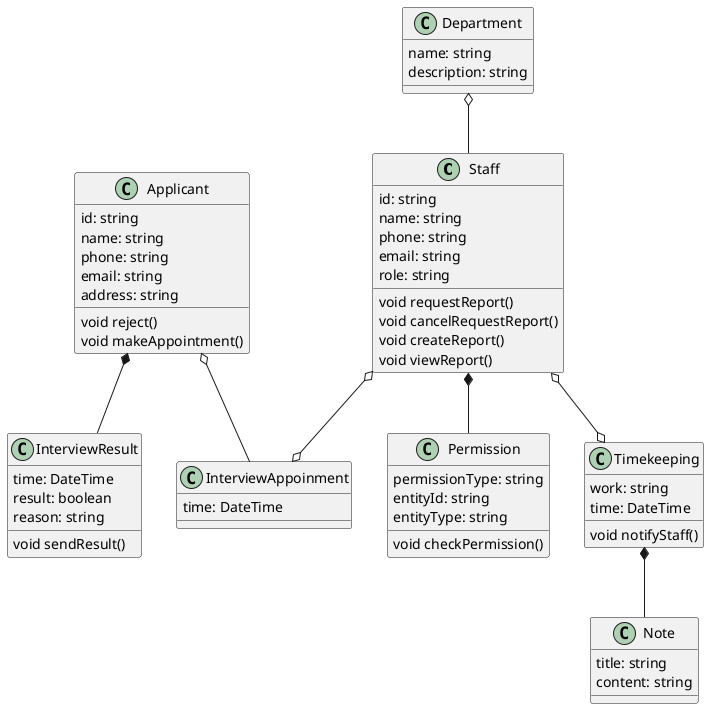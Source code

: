 @startuml "Class diagram"
class Staff {
    id: string
    name: string
    phone: string
    email: string
    role: string

    void requestReport()
    void cancelRequestReport()
    void createReport()
    void viewReport()
}

class Permission {
    permissionType: string
    entityId: string
    entityType: string

    void checkPermission()
}

class Timekeeping {
    work: string
    time: DateTime

    void notifyStaff()
}

class Note {
    title: string
    content: string
}

class Applicant {
    id: string
    name: string
    phone: string
    email: string
    address: string

    void reject()
    void makeAppointment()
}

class InterviewResult {
    time: DateTime
    result: boolean
    reason: string

    void sendResult()
}

class InterviewAppoinment {
    time: DateTime
}

class Department {
    name: string
    description: string
}

Staff *-- Permission
Staff o--o Timekeeping
Timekeeping *-- Note
Applicant *-- InterviewResult
Applicant o-- InterviewAppoinment
Staff o--o InterviewAppoinment
Department o-- Staff

@enduml